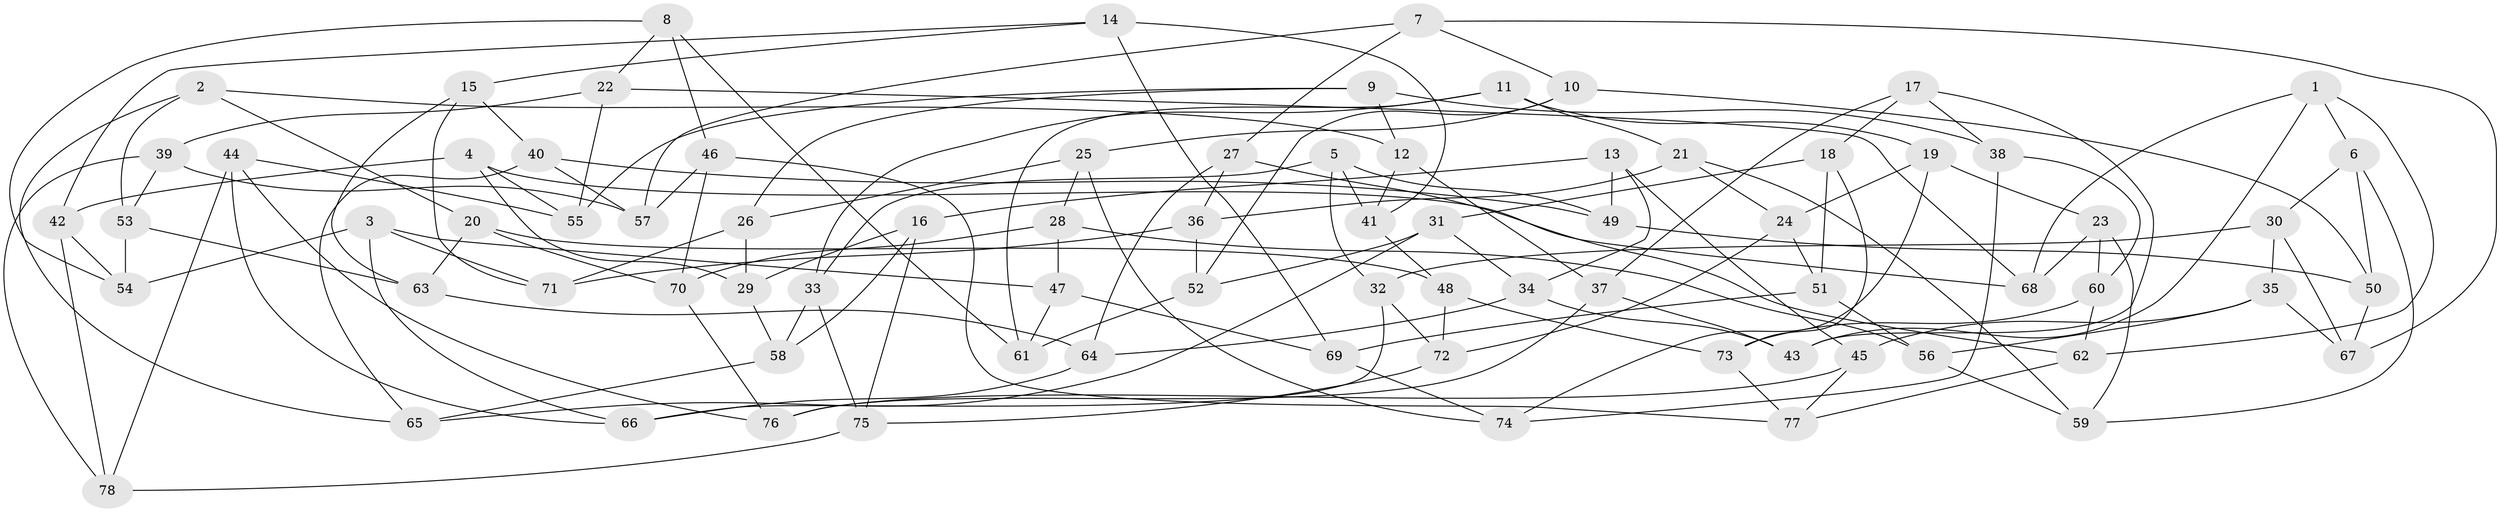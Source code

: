 // Generated by graph-tools (version 1.1) at 2025/59/03/09/25 04:59:05]
// undirected, 78 vertices, 156 edges
graph export_dot {
graph [start="1"]
  node [color=gray90,style=filled];
  1;
  2;
  3;
  4;
  5;
  6;
  7;
  8;
  9;
  10;
  11;
  12;
  13;
  14;
  15;
  16;
  17;
  18;
  19;
  20;
  21;
  22;
  23;
  24;
  25;
  26;
  27;
  28;
  29;
  30;
  31;
  32;
  33;
  34;
  35;
  36;
  37;
  38;
  39;
  40;
  41;
  42;
  43;
  44;
  45;
  46;
  47;
  48;
  49;
  50;
  51;
  52;
  53;
  54;
  55;
  56;
  57;
  58;
  59;
  60;
  61;
  62;
  63;
  64;
  65;
  66;
  67;
  68;
  69;
  70;
  71;
  72;
  73;
  74;
  75;
  76;
  77;
  78;
  1 -- 62;
  1 -- 6;
  1 -- 43;
  1 -- 68;
  2 -- 20;
  2 -- 53;
  2 -- 12;
  2 -- 65;
  3 -- 47;
  3 -- 66;
  3 -- 54;
  3 -- 71;
  4 -- 42;
  4 -- 55;
  4 -- 68;
  4 -- 29;
  5 -- 32;
  5 -- 33;
  5 -- 49;
  5 -- 41;
  6 -- 59;
  6 -- 30;
  6 -- 50;
  7 -- 10;
  7 -- 67;
  7 -- 57;
  7 -- 27;
  8 -- 22;
  8 -- 54;
  8 -- 46;
  8 -- 61;
  9 -- 26;
  9 -- 55;
  9 -- 12;
  9 -- 38;
  10 -- 52;
  10 -- 25;
  10 -- 50;
  11 -- 19;
  11 -- 21;
  11 -- 61;
  11 -- 33;
  12 -- 41;
  12 -- 37;
  13 -- 49;
  13 -- 16;
  13 -- 34;
  13 -- 45;
  14 -- 41;
  14 -- 42;
  14 -- 15;
  14 -- 69;
  15 -- 71;
  15 -- 40;
  15 -- 63;
  16 -- 58;
  16 -- 29;
  16 -- 75;
  17 -- 18;
  17 -- 38;
  17 -- 37;
  17 -- 43;
  18 -- 51;
  18 -- 31;
  18 -- 73;
  19 -- 24;
  19 -- 74;
  19 -- 23;
  20 -- 70;
  20 -- 63;
  20 -- 48;
  21 -- 36;
  21 -- 59;
  21 -- 24;
  22 -- 55;
  22 -- 68;
  22 -- 39;
  23 -- 68;
  23 -- 60;
  23 -- 59;
  24 -- 51;
  24 -- 72;
  25 -- 74;
  25 -- 26;
  25 -- 28;
  26 -- 71;
  26 -- 29;
  27 -- 36;
  27 -- 62;
  27 -- 64;
  28 -- 70;
  28 -- 56;
  28 -- 47;
  29 -- 58;
  30 -- 35;
  30 -- 32;
  30 -- 67;
  31 -- 34;
  31 -- 65;
  31 -- 52;
  32 -- 72;
  32 -- 66;
  33 -- 75;
  33 -- 58;
  34 -- 43;
  34 -- 64;
  35 -- 56;
  35 -- 45;
  35 -- 67;
  36 -- 52;
  36 -- 71;
  37 -- 76;
  37 -- 43;
  38 -- 60;
  38 -- 74;
  39 -- 78;
  39 -- 53;
  39 -- 57;
  40 -- 65;
  40 -- 57;
  40 -- 49;
  41 -- 48;
  42 -- 78;
  42 -- 54;
  44 -- 78;
  44 -- 76;
  44 -- 66;
  44 -- 55;
  45 -- 77;
  45 -- 76;
  46 -- 70;
  46 -- 57;
  46 -- 77;
  47 -- 69;
  47 -- 61;
  48 -- 72;
  48 -- 73;
  49 -- 50;
  50 -- 67;
  51 -- 56;
  51 -- 69;
  52 -- 61;
  53 -- 54;
  53 -- 63;
  56 -- 59;
  58 -- 65;
  60 -- 73;
  60 -- 62;
  62 -- 77;
  63 -- 64;
  64 -- 66;
  69 -- 74;
  70 -- 76;
  72 -- 75;
  73 -- 77;
  75 -- 78;
}
